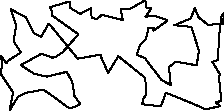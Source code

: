 unitsize(0.001cm);
draw((1380,939)--(1787,1009));
draw((1787,1009)--(1795,962));
draw((1795,962)--(1917,687));
draw((1917,687)--(2097,981));
draw((2097,981)--(2573,599));
draw((2573,599)--(2588,302));
draw((2588,302)--(2542,236));
draw((2542,236)--(2519,135));
draw((2519,135)--(2848,96));
draw((2848,96)--(2936,337));
draw((2936,337)--(3416,143));
draw((3416,143)--(3640,43));
draw((3640,43)--(3893,102));
draw((3893,102)--(3815,169));
draw((3815,169)--(3913,192));
draw((3913,192)--(3875,598));
draw((3875,598)--(3888,666));
draw((3888,666)--(3756,882));
draw((3756,882)--(3822,899));
draw((3822,899)--(3854,923));
draw((3854,923)--(3874,1318));
draw((3874,1318)--(3911,1673));
draw((3911,1673)--(3955,1743));
draw((3955,1743)--(3950,1558));
draw((3950,1558)--(3683,1533));
draw((3683,1533)--(3510,1671));
draw((3510,1671)--(3447,1830));
draw((3447,1830)--(3373,1646));
draw((3373,1646)--(3085,1528));
draw((3085,1528)--(3384,1498));
draw((3384,1498)--(3520,1079));
draw((3520,1079)--(3479,821));
draw((3479,821)--(3113,885));
draw((3113,885)--(2991,792));
draw((2991,792)--(3022,474));
draw((3022,474)--(2863,558));
draw((2863,558)--(2599,901));
draw((2599,901)--(2574,946));
draw((2574,946)--(2421,1007));
draw((2421,1007)--(2482,1183));
draw((2482,1183)--(2586,1286));
draw((2586,1286)--(2628,1479));
draw((2628,1479)--(2721,1482));
draw((2721,1482)--(2716,1432));
draw((2716,1432)--(2961,1605));
draw((2961,1605)--(2945,1622));
draw((2945,1622)--(2728,1698));
draw((2728,1698)--(2576,1676));
draw((2576,1676)--(2678,1825));
draw((2678,1825)--(2597,1830));
draw((2597,1830)--(2573,1969));
draw((2573,1969)--(2290,1810));
draw((2290,1810)--(2139,1806));
draw((2139,1806)--(2178,1619));
draw((2178,1619)--(1807,1711));
draw((1807,1711)--(1724,1642));
draw((1724,1642)--(1625,1651));
draw((1625,1651)--(1621,1830));
draw((1621,1830)--(1424,1728));
draw((1424,1728)--(1251,1832));
draw((1251,1832)--(1247,1945));
draw((1247,1945)--(1234,1946));
draw((1234,1946)--(890,1846));
draw((890,1846)--(929,1766));
draw((929,1766)--(928,1700));
draw((928,1700)--(1393,1368));
draw((1393,1368)--(1115,1052));
draw((1115,1052)--(984,965));
draw((984,965)--(938,955));
draw((938,955)--(742,1025));
draw((742,1025)--(376,825));
draw((376,825)--(611,673));
draw((611,673)--(839,620));
draw((839,620)--(1187,706));
draw((1187,706)--(1286,525));
draw((1286,525)--(1323,280));
draw((1323,280)--(1429,134));
draw((1429,134)--(1256,61));
draw((1256,61)--(1178,100));
draw((1178,100)--(953,268));
draw((953,268)--(776,392));
draw((776,392)--(457,334));
draw((457,334)--(327,265));
draw((327,265)--(178,24));
draw((178,24)--(241,341));
draw((241,341)--(19,674));
draw((19,674)--(53,857));
draw((53,857)--(22,987));
draw((22,987)--(123,862));
draw((123,862)--(161,906));
draw((161,906)--(378,1048));
draw((378,1048)--(252,1240));
draw((252,1240)--(274,1420));
draw((274,1420)--(298,1513));
draw((298,1513)--(198,1810));
draw((198,1810)--(463,1670));
draw((463,1670)--(611,1384));
draw((611,1384)--(738,1325));
draw((738,1325)--(872,1559));
draw((872,1559)--(1380,939));

